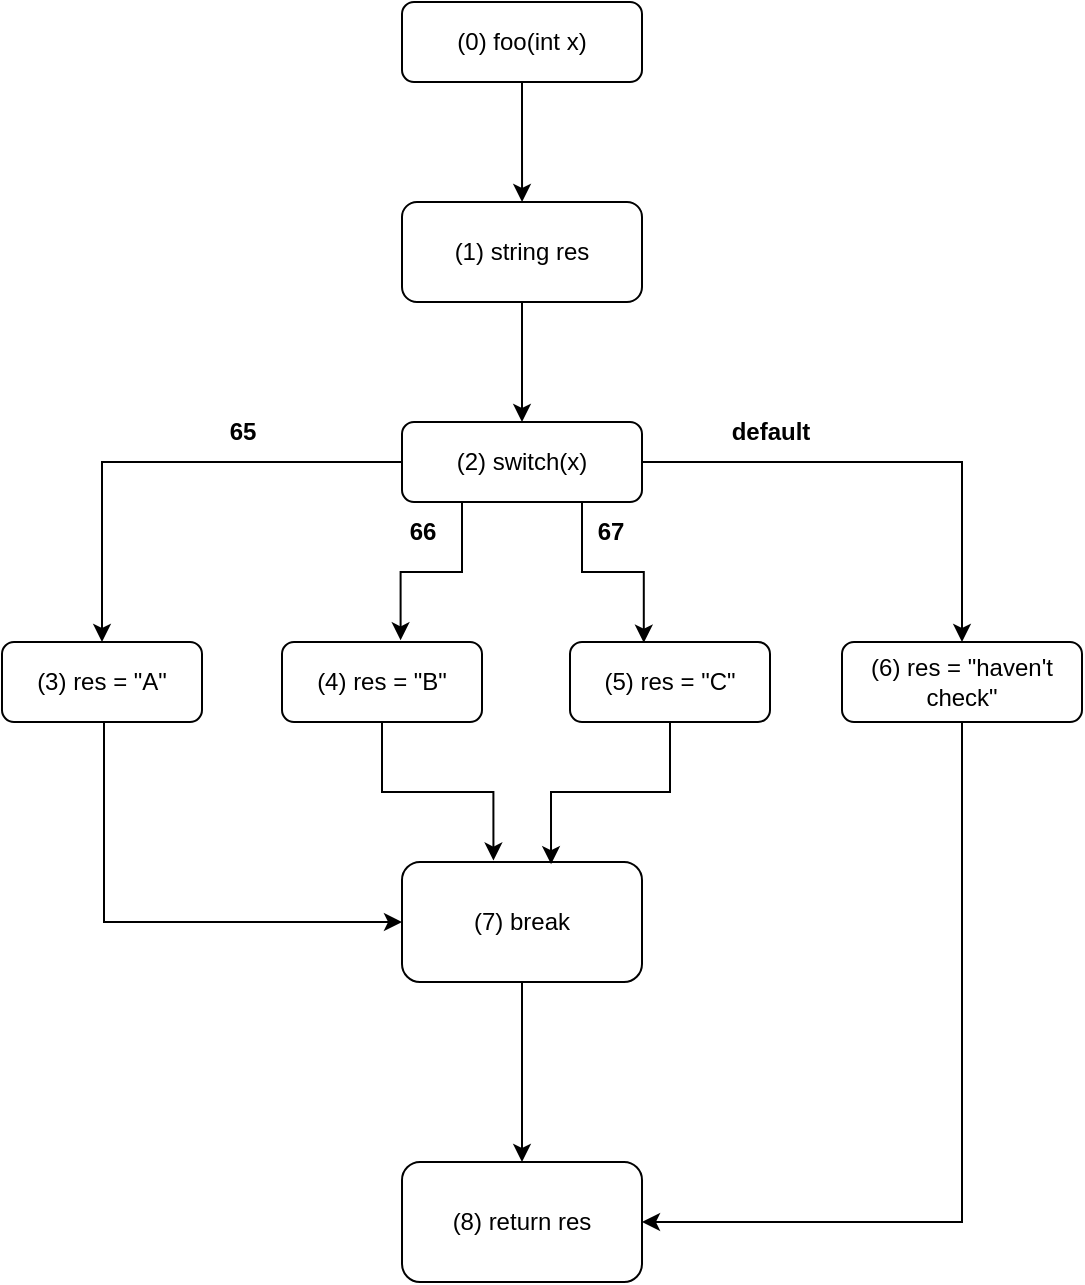 <mxfile version="24.0.8" type="github">
  <diagram id="C5RBs43oDa-KdzZeNtuy" name="Page-1">
    <mxGraphModel dx="821" dy="426" grid="1" gridSize="10" guides="1" tooltips="1" connect="1" arrows="1" fold="1" page="1" pageScale="1" pageWidth="827" pageHeight="1169" math="0" shadow="0">
      <root>
        <mxCell id="WIyWlLk6GJQsqaUBKTNV-0" />
        <mxCell id="WIyWlLk6GJQsqaUBKTNV-1" parent="WIyWlLk6GJQsqaUBKTNV-0" />
        <mxCell id="CfyG0F-m-0q7RZzn8O8Q-1" style="edgeStyle=orthogonalEdgeStyle;rounded=0;orthogonalLoop=1;jettySize=auto;html=1;exitX=0.5;exitY=1;exitDx=0;exitDy=0;" edge="1" parent="WIyWlLk6GJQsqaUBKTNV-1" source="CfyG0F-m-0q7RZzn8O8Q-0">
          <mxGeometry relative="1" as="geometry">
            <mxPoint x="290.034" y="140" as="targetPoint" />
          </mxGeometry>
        </mxCell>
        <mxCell id="CfyG0F-m-0q7RZzn8O8Q-0" value="&lt;span id=&quot;selected_text&quot;&gt;&lt;/span&gt;&lt;span id=&quot;selected_text&quot;&gt;&lt;/span&gt;(0) foo(int x)" style="rounded=1;whiteSpace=wrap;html=1;" vertex="1" parent="WIyWlLk6GJQsqaUBKTNV-1">
          <mxGeometry x="230" y="40" width="120" height="40" as="geometry" />
        </mxCell>
        <mxCell id="CfyG0F-m-0q7RZzn8O8Q-4" style="edgeStyle=orthogonalEdgeStyle;rounded=0;orthogonalLoop=1;jettySize=auto;html=1;exitX=0.5;exitY=1;exitDx=0;exitDy=0;" edge="1" parent="WIyWlLk6GJQsqaUBKTNV-1" source="CfyG0F-m-0q7RZzn8O8Q-3" target="CfyG0F-m-0q7RZzn8O8Q-5">
          <mxGeometry relative="1" as="geometry">
            <mxPoint x="290.034" y="240" as="targetPoint" />
          </mxGeometry>
        </mxCell>
        <mxCell id="CfyG0F-m-0q7RZzn8O8Q-3" value="&lt;span id=&quot;selected_text&quot;&gt;&lt;/span&gt;&lt;span id=&quot;selected_text&quot;&gt;&lt;/span&gt;&lt;span id=&quot;selected_text&quot;&gt;&lt;/span&gt;&lt;span id=&quot;selected_text&quot;&gt;&lt;/span&gt;(1) string res" style="rounded=1;whiteSpace=wrap;html=1;" vertex="1" parent="WIyWlLk6GJQsqaUBKTNV-1">
          <mxGeometry x="230" y="140" width="120" height="50" as="geometry" />
        </mxCell>
        <mxCell id="CfyG0F-m-0q7RZzn8O8Q-7" style="edgeStyle=orthogonalEdgeStyle;rounded=0;orthogonalLoop=1;jettySize=auto;html=1;exitX=0;exitY=0.5;exitDx=0;exitDy=0;" edge="1" parent="WIyWlLk6GJQsqaUBKTNV-1" source="CfyG0F-m-0q7RZzn8O8Q-5" target="CfyG0F-m-0q7RZzn8O8Q-8">
          <mxGeometry relative="1" as="geometry">
            <mxPoint x="130.0" y="330" as="targetPoint" />
          </mxGeometry>
        </mxCell>
        <mxCell id="CfyG0F-m-0q7RZzn8O8Q-14" style="edgeStyle=orthogonalEdgeStyle;rounded=0;orthogonalLoop=1;jettySize=auto;html=1;exitX=1;exitY=0.5;exitDx=0;exitDy=0;entryX=0.5;entryY=0;entryDx=0;entryDy=0;" edge="1" parent="WIyWlLk6GJQsqaUBKTNV-1" source="CfyG0F-m-0q7RZzn8O8Q-5" target="CfyG0F-m-0q7RZzn8O8Q-11">
          <mxGeometry relative="1" as="geometry" />
        </mxCell>
        <mxCell id="CfyG0F-m-0q7RZzn8O8Q-5" value="&lt;span id=&quot;selected_text&quot;&gt;&lt;/span&gt;&lt;span id=&quot;selected_text&quot;&gt;&lt;/span&gt;(2) switch(x)" style="rounded=1;whiteSpace=wrap;html=1;" vertex="1" parent="WIyWlLk6GJQsqaUBKTNV-1">
          <mxGeometry x="230" y="250" width="120" height="40" as="geometry" />
        </mxCell>
        <mxCell id="CfyG0F-m-0q7RZzn8O8Q-8" value="&lt;span id=&quot;selected_text&quot;&gt;&lt;/span&gt;&lt;span id=&quot;selected_text&quot;&gt;&lt;/span&gt;(3) res = &quot;A&quot;" style="rounded=1;whiteSpace=wrap;html=1;" vertex="1" parent="WIyWlLk6GJQsqaUBKTNV-1">
          <mxGeometry x="30" y="360" width="100" height="40" as="geometry" />
        </mxCell>
        <mxCell id="CfyG0F-m-0q7RZzn8O8Q-9" value="&lt;span id=&quot;selected_text&quot;&gt;&lt;/span&gt;&lt;span id=&quot;selected_text&quot;&gt;&lt;/span&gt;&lt;span id=&quot;selected_text&quot;&gt;&lt;/span&gt;&lt;span id=&quot;selected_text&quot;&gt;&lt;/span&gt;(4) res = &quot;B&quot;" style="rounded=1;whiteSpace=wrap;html=1;" vertex="1" parent="WIyWlLk6GJQsqaUBKTNV-1">
          <mxGeometry x="170" y="360" width="100" height="40" as="geometry" />
        </mxCell>
        <mxCell id="CfyG0F-m-0q7RZzn8O8Q-10" value="&lt;span id=&quot;selected_text&quot;&gt;&lt;/span&gt;&lt;span id=&quot;selected_text&quot;&gt;&lt;/span&gt;&lt;span id=&quot;selected_text&quot;&gt;&lt;/span&gt;&lt;span id=&quot;selected_text&quot;&gt;&lt;/span&gt;(5) res = &quot;C&quot;" style="rounded=1;whiteSpace=wrap;html=1;" vertex="1" parent="WIyWlLk6GJQsqaUBKTNV-1">
          <mxGeometry x="314" y="360" width="100" height="40" as="geometry" />
        </mxCell>
        <mxCell id="CfyG0F-m-0q7RZzn8O8Q-24" style="edgeStyle=orthogonalEdgeStyle;rounded=0;orthogonalLoop=1;jettySize=auto;html=1;exitX=0.5;exitY=1;exitDx=0;exitDy=0;entryX=1;entryY=0.5;entryDx=0;entryDy=0;" edge="1" parent="WIyWlLk6GJQsqaUBKTNV-1" source="CfyG0F-m-0q7RZzn8O8Q-11" target="CfyG0F-m-0q7RZzn8O8Q-26">
          <mxGeometry relative="1" as="geometry">
            <Array as="points">
              <mxPoint x="510" y="650" />
            </Array>
          </mxGeometry>
        </mxCell>
        <mxCell id="CfyG0F-m-0q7RZzn8O8Q-11" value="&lt;span id=&quot;selected_text&quot;&gt;&lt;/span&gt;&lt;span id=&quot;selected_text&quot;&gt;&lt;/span&gt;&lt;span id=&quot;selected_text&quot;&gt;&lt;/span&gt;&lt;span id=&quot;selected_text&quot;&gt;&lt;/span&gt;&lt;span id=&quot;selected_text&quot;&gt;&lt;/span&gt;&lt;span id=&quot;selected_text&quot;&gt;&lt;/span&gt;(6) res = &quot;haven&#39;t check&quot;" style="rounded=1;whiteSpace=wrap;html=1;" vertex="1" parent="WIyWlLk6GJQsqaUBKTNV-1">
          <mxGeometry x="450" y="360" width="120" height="40" as="geometry" />
        </mxCell>
        <mxCell id="CfyG0F-m-0q7RZzn8O8Q-12" style="edgeStyle=orthogonalEdgeStyle;rounded=0;orthogonalLoop=1;jettySize=auto;html=1;entryX=0.593;entryY=-0.021;entryDx=0;entryDy=0;entryPerimeter=0;exitX=0.25;exitY=1;exitDx=0;exitDy=0;" edge="1" parent="WIyWlLk6GJQsqaUBKTNV-1" source="CfyG0F-m-0q7RZzn8O8Q-5" target="CfyG0F-m-0q7RZzn8O8Q-9">
          <mxGeometry relative="1" as="geometry">
            <mxPoint x="230" y="290" as="sourcePoint" />
          </mxGeometry>
        </mxCell>
        <mxCell id="CfyG0F-m-0q7RZzn8O8Q-13" style="edgeStyle=orthogonalEdgeStyle;rounded=0;orthogonalLoop=1;jettySize=auto;html=1;exitX=0.75;exitY=1;exitDx=0;exitDy=0;entryX=0.369;entryY=0.009;entryDx=0;entryDy=0;entryPerimeter=0;" edge="1" parent="WIyWlLk6GJQsqaUBKTNV-1" source="CfyG0F-m-0q7RZzn8O8Q-5" target="CfyG0F-m-0q7RZzn8O8Q-10">
          <mxGeometry relative="1" as="geometry" />
        </mxCell>
        <mxCell id="CfyG0F-m-0q7RZzn8O8Q-16" value="&lt;b&gt;&lt;span id=&quot;selected_text&quot;&gt;&lt;/span&gt;65&lt;/b&gt;" style="text;html=1;align=center;verticalAlign=middle;resizable=0;points=[];autosize=1;strokeColor=none;fillColor=none;" vertex="1" parent="WIyWlLk6GJQsqaUBKTNV-1">
          <mxGeometry x="130" y="240" width="40" height="30" as="geometry" />
        </mxCell>
        <mxCell id="CfyG0F-m-0q7RZzn8O8Q-17" value="&lt;span id=&quot;selected_text&quot;&gt;&lt;/span&gt;&lt;b&gt;&lt;span id=&quot;selected_text&quot;&gt;&lt;/span&gt;66&lt;/b&gt;" style="text;html=1;align=center;verticalAlign=middle;resizable=0;points=[];autosize=1;strokeColor=none;fillColor=none;" vertex="1" parent="WIyWlLk6GJQsqaUBKTNV-1">
          <mxGeometry x="220" y="290" width="40" height="30" as="geometry" />
        </mxCell>
        <mxCell id="CfyG0F-m-0q7RZzn8O8Q-18" value="&lt;span id=&quot;selected_text&quot;&gt;&lt;/span&gt;&lt;b&gt;&lt;span id=&quot;selected_text&quot;&gt;&lt;/span&gt;67&lt;/b&gt;" style="text;html=1;align=center;verticalAlign=middle;resizable=0;points=[];autosize=1;strokeColor=none;fillColor=none;" vertex="1" parent="WIyWlLk6GJQsqaUBKTNV-1">
          <mxGeometry x="314" y="290" width="40" height="30" as="geometry" />
        </mxCell>
        <mxCell id="CfyG0F-m-0q7RZzn8O8Q-19" value="&lt;span id=&quot;selected_text&quot;&gt;&lt;/span&gt;&lt;b&gt;&lt;span id=&quot;selected_text&quot;&gt;&lt;/span&gt;default&lt;/b&gt;" style="text;html=1;align=center;verticalAlign=middle;resizable=0;points=[];autosize=1;strokeColor=none;fillColor=none;" vertex="1" parent="WIyWlLk6GJQsqaUBKTNV-1">
          <mxGeometry x="384" y="240" width="60" height="30" as="geometry" />
        </mxCell>
        <mxCell id="CfyG0F-m-0q7RZzn8O8Q-25" style="edgeStyle=orthogonalEdgeStyle;rounded=0;orthogonalLoop=1;jettySize=auto;html=1;exitX=0.5;exitY=1;exitDx=0;exitDy=0;" edge="1" parent="WIyWlLk6GJQsqaUBKTNV-1" source="CfyG0F-m-0q7RZzn8O8Q-20" target="CfyG0F-m-0q7RZzn8O8Q-26">
          <mxGeometry relative="1" as="geometry">
            <mxPoint x="290.034" y="580.0" as="targetPoint" />
          </mxGeometry>
        </mxCell>
        <mxCell id="CfyG0F-m-0q7RZzn8O8Q-20" value="&lt;span id=&quot;selected_text&quot;&gt;&lt;/span&gt;&lt;span id=&quot;selected_text&quot;&gt;&lt;/span&gt;(7) break" style="rounded=1;whiteSpace=wrap;html=1;" vertex="1" parent="WIyWlLk6GJQsqaUBKTNV-1">
          <mxGeometry x="230" y="470" width="120" height="60" as="geometry" />
        </mxCell>
        <mxCell id="CfyG0F-m-0q7RZzn8O8Q-21" style="edgeStyle=orthogonalEdgeStyle;rounded=0;orthogonalLoop=1;jettySize=auto;html=1;exitX=0.5;exitY=1;exitDx=0;exitDy=0;" edge="1" parent="WIyWlLk6GJQsqaUBKTNV-1">
          <mxGeometry relative="1" as="geometry">
            <mxPoint x="81.0" y="400" as="sourcePoint" />
            <mxPoint x="230" y="500" as="targetPoint" />
            <Array as="points">
              <mxPoint x="81" y="500" />
            </Array>
          </mxGeometry>
        </mxCell>
        <mxCell id="CfyG0F-m-0q7RZzn8O8Q-22" style="edgeStyle=orthogonalEdgeStyle;rounded=0;orthogonalLoop=1;jettySize=auto;html=1;exitX=0.5;exitY=1;exitDx=0;exitDy=0;entryX=0.381;entryY=-0.012;entryDx=0;entryDy=0;entryPerimeter=0;" edge="1" parent="WIyWlLk6GJQsqaUBKTNV-1" source="CfyG0F-m-0q7RZzn8O8Q-9" target="CfyG0F-m-0q7RZzn8O8Q-20">
          <mxGeometry relative="1" as="geometry" />
        </mxCell>
        <mxCell id="CfyG0F-m-0q7RZzn8O8Q-23" style="edgeStyle=orthogonalEdgeStyle;rounded=0;orthogonalLoop=1;jettySize=auto;html=1;exitX=0.5;exitY=1;exitDx=0;exitDy=0;entryX=0.621;entryY=0.018;entryDx=0;entryDy=0;entryPerimeter=0;" edge="1" parent="WIyWlLk6GJQsqaUBKTNV-1" source="CfyG0F-m-0q7RZzn8O8Q-10" target="CfyG0F-m-0q7RZzn8O8Q-20">
          <mxGeometry relative="1" as="geometry" />
        </mxCell>
        <mxCell id="CfyG0F-m-0q7RZzn8O8Q-26" value="&lt;span id=&quot;selected_text&quot;&gt;&lt;/span&gt;&lt;span id=&quot;selected_text&quot;&gt;&lt;/span&gt;(8) return res" style="rounded=1;whiteSpace=wrap;html=1;" vertex="1" parent="WIyWlLk6GJQsqaUBKTNV-1">
          <mxGeometry x="230.004" y="620.0" width="120" height="60" as="geometry" />
        </mxCell>
      </root>
    </mxGraphModel>
  </diagram>
</mxfile>

